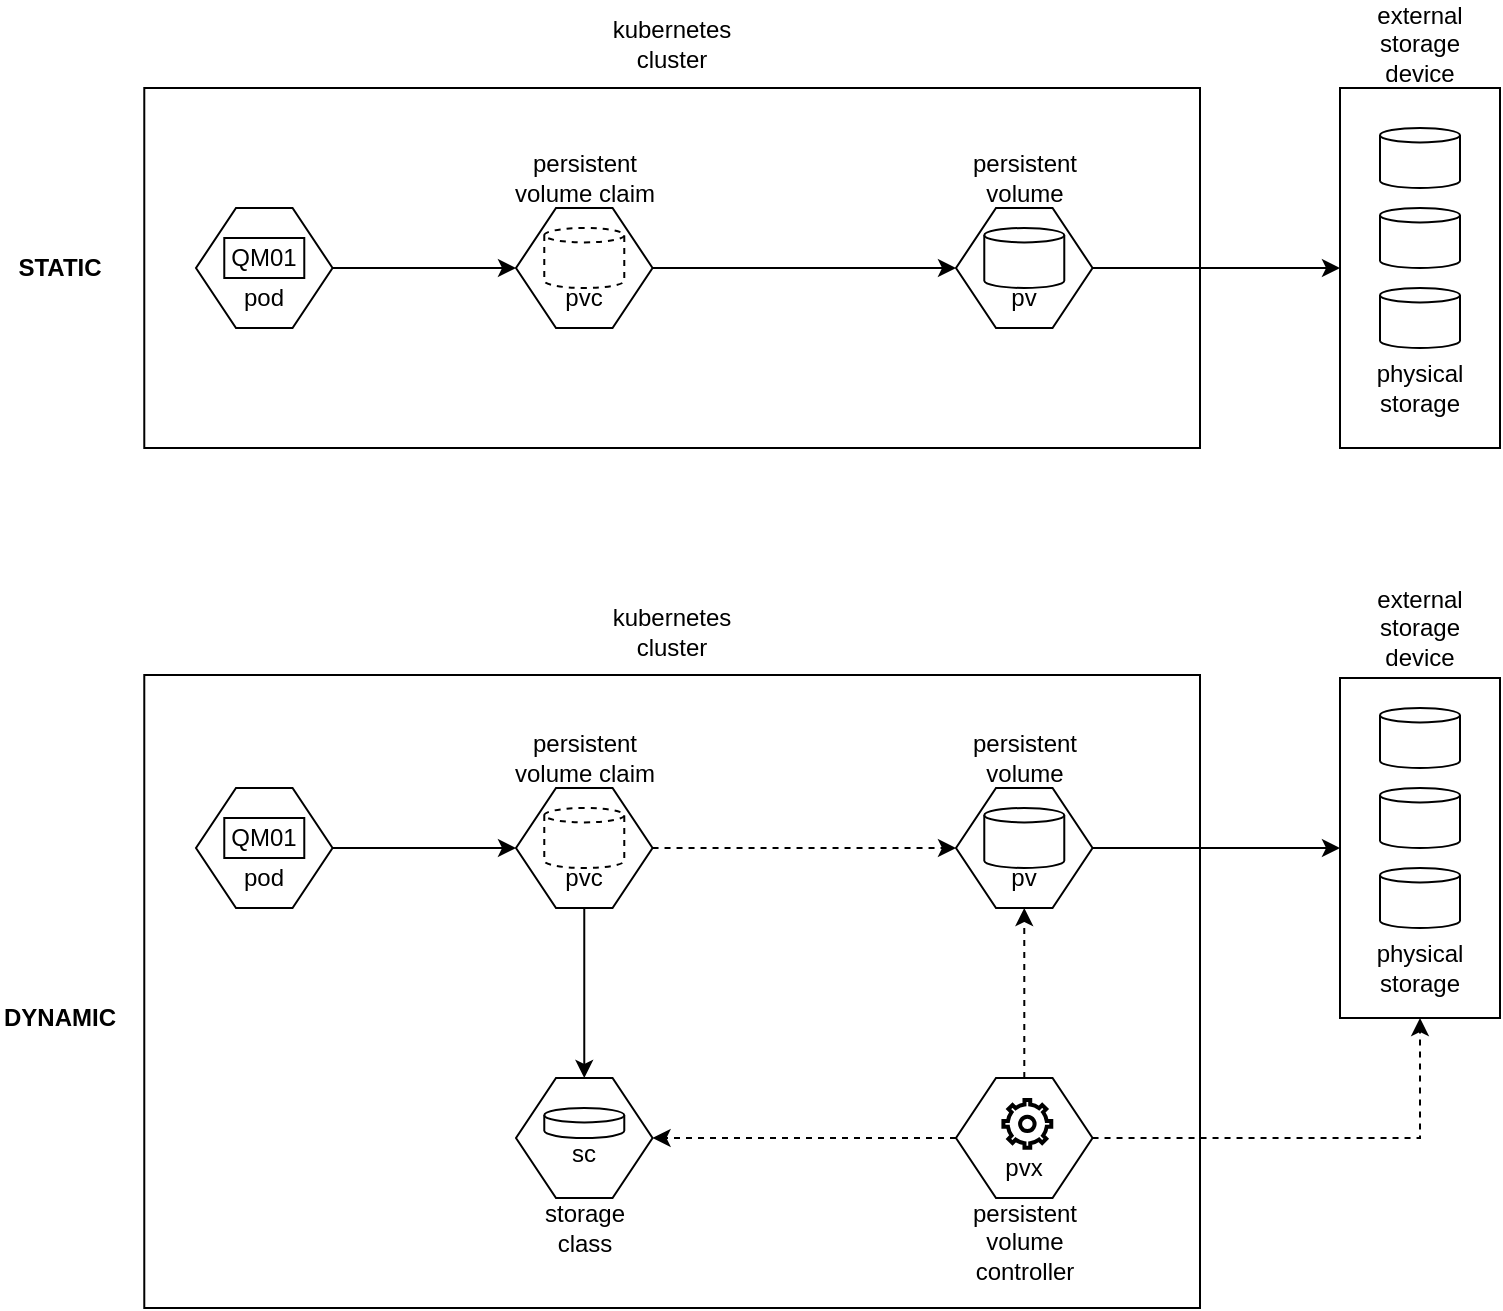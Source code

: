 <mxfile version="15.8.7" type="device"><diagram id="1-U7nmGfS2WL6KFu9o9n" name="Page-1"><mxGraphModel dx="1426" dy="905" grid="1" gridSize="10" guides="1" tooltips="1" connect="1" arrows="1" fold="1" page="1" pageScale="1" pageWidth="827" pageHeight="1169" math="0" shadow="0"><root><mxCell id="0"/><mxCell id="1" parent="0"/><mxCell id="CorxCFKLQNHQI7G85SLE-58" value="" style="rounded=0;whiteSpace=wrap;html=1;strokeColor=#000000;fillColor=none;" vertex="1" parent="1"><mxGeometry x="111.14" y="77" width="527.86" height="180" as="geometry"/></mxCell><mxCell id="CorxCFKLQNHQI7G85SLE-21" style="edgeStyle=orthogonalEdgeStyle;rounded=0;orthogonalLoop=1;jettySize=auto;html=1;entryX=0;entryY=0.5;entryDx=0;entryDy=0;" edge="1" parent="1" source="CorxCFKLQNHQI7G85SLE-2" target="CorxCFKLQNHQI7G85SLE-4"><mxGeometry relative="1" as="geometry"/></mxCell><mxCell id="CorxCFKLQNHQI7G85SLE-2" value="&lt;br&gt;&lt;br&gt;pod" style="shape=hexagon;perimeter=hexagonPerimeter2;whiteSpace=wrap;html=1;fixedSize=1;" vertex="1" parent="1"><mxGeometry x="137" y="137" width="68.27" height="60" as="geometry"/></mxCell><mxCell id="CorxCFKLQNHQI7G85SLE-22" style="edgeStyle=orthogonalEdgeStyle;rounded=0;orthogonalLoop=1;jettySize=auto;html=1;entryX=0;entryY=0.5;entryDx=0;entryDy=0;" edge="1" parent="1" source="CorxCFKLQNHQI7G85SLE-4" target="CorxCFKLQNHQI7G85SLE-6"><mxGeometry relative="1" as="geometry"/></mxCell><mxCell id="CorxCFKLQNHQI7G85SLE-4" value="&lt;br&gt;&lt;br&gt;pvc" style="shape=hexagon;perimeter=hexagonPerimeter2;whiteSpace=wrap;html=1;fixedSize=1;" vertex="1" parent="1"><mxGeometry x="297" y="137" width="68.27" height="60" as="geometry"/></mxCell><mxCell id="CorxCFKLQNHQI7G85SLE-5" value="" style="shape=cylinder3;whiteSpace=wrap;html=1;boundedLbl=1;backgroundOutline=1;size=3.6;dashed=1;" vertex="1" parent="1"><mxGeometry x="311.14" y="147" width="40" height="30" as="geometry"/></mxCell><mxCell id="CorxCFKLQNHQI7G85SLE-23" style="edgeStyle=orthogonalEdgeStyle;rounded=0;orthogonalLoop=1;jettySize=auto;html=1;entryX=0;entryY=0.5;entryDx=0;entryDy=0;" edge="1" parent="1" source="CorxCFKLQNHQI7G85SLE-6" target="CorxCFKLQNHQI7G85SLE-45"><mxGeometry relative="1" as="geometry"><mxPoint x="669" y="167" as="targetPoint"/></mxGeometry></mxCell><mxCell id="CorxCFKLQNHQI7G85SLE-6" value="&lt;br&gt;&lt;br&gt;pv" style="shape=hexagon;perimeter=hexagonPerimeter2;whiteSpace=wrap;html=1;fixedSize=1;" vertex="1" parent="1"><mxGeometry x="517" y="137" width="68.27" height="60" as="geometry"/></mxCell><mxCell id="CorxCFKLQNHQI7G85SLE-7" value="" style="shape=cylinder3;whiteSpace=wrap;html=1;boundedLbl=1;backgroundOutline=1;size=3.6;" vertex="1" parent="1"><mxGeometry x="531.14" y="147" width="40" height="30" as="geometry"/></mxCell><mxCell id="CorxCFKLQNHQI7G85SLE-40" style="edgeStyle=orthogonalEdgeStyle;rounded=0;orthogonalLoop=1;jettySize=auto;html=1;entryX=1;entryY=0.5;entryDx=0;entryDy=0;dashed=1;" edge="1" parent="1" source="CorxCFKLQNHQI7G85SLE-8" target="CorxCFKLQNHQI7G85SLE-11"><mxGeometry relative="1" as="geometry"/></mxCell><mxCell id="CorxCFKLQNHQI7G85SLE-41" style="edgeStyle=orthogonalEdgeStyle;rounded=0;orthogonalLoop=1;jettySize=auto;html=1;entryX=0.5;entryY=1;entryDx=0;entryDy=0;dashed=1;" edge="1" parent="1" source="CorxCFKLQNHQI7G85SLE-8" target="CorxCFKLQNHQI7G85SLE-31"><mxGeometry relative="1" as="geometry"/></mxCell><mxCell id="CorxCFKLQNHQI7G85SLE-43" style="edgeStyle=orthogonalEdgeStyle;rounded=0;orthogonalLoop=1;jettySize=auto;html=1;entryX=0.5;entryY=1;entryDx=0;entryDy=0;dashed=1;endArrow=classic;endFill=1;" edge="1" parent="1" source="CorxCFKLQNHQI7G85SLE-8" target="CorxCFKLQNHQI7G85SLE-33"><mxGeometry relative="1" as="geometry"/></mxCell><mxCell id="CorxCFKLQNHQI7G85SLE-8" value="&lt;br&gt;&lt;br&gt;pvx" style="shape=hexagon;perimeter=hexagonPerimeter2;whiteSpace=wrap;html=1;fixedSize=1;" vertex="1" parent="1"><mxGeometry x="517" y="572" width="68.27" height="60" as="geometry"/></mxCell><mxCell id="CorxCFKLQNHQI7G85SLE-9" value="" style="html=1;verticalLabelPosition=bottom;align=center;labelBackgroundColor=#ffffff;verticalAlign=top;strokeWidth=2;strokeColor=#000000;shadow=0;dashed=0;shape=mxgraph.ios7.icons.settings;" vertex="1" parent="1"><mxGeometry x="540.71" y="583" width="23.93" height="23.93" as="geometry"/></mxCell><mxCell id="CorxCFKLQNHQI7G85SLE-11" value="&lt;br&gt;sc" style="shape=hexagon;perimeter=hexagonPerimeter2;whiteSpace=wrap;html=1;fixedSize=1;" vertex="1" parent="1"><mxGeometry x="297" y="572" width="68.27" height="60" as="geometry"/></mxCell><mxCell id="CorxCFKLQNHQI7G85SLE-12" value="" style="shape=cylinder3;whiteSpace=wrap;html=1;boundedLbl=1;backgroundOutline=1;size=3.6;" vertex="1" parent="1"><mxGeometry x="311.14" y="587" width="40" height="15" as="geometry"/></mxCell><mxCell id="CorxCFKLQNHQI7G85SLE-20" value="QM01" style="rounded=0;whiteSpace=wrap;html=1;strokeColor=#000000;" vertex="1" parent="1"><mxGeometry x="151.14" y="152" width="40" height="20" as="geometry"/></mxCell><mxCell id="CorxCFKLQNHQI7G85SLE-24" value="STATIC" style="text;html=1;strokeColor=none;fillColor=none;align=center;verticalAlign=middle;whiteSpace=wrap;rounded=0;fontStyle=1" vertex="1" parent="1"><mxGeometry x="39" y="152" width="60" height="30" as="geometry"/></mxCell><mxCell id="CorxCFKLQNHQI7G85SLE-25" style="edgeStyle=orthogonalEdgeStyle;rounded=0;orthogonalLoop=1;jettySize=auto;html=1;entryX=0;entryY=0.5;entryDx=0;entryDy=0;" edge="1" source="CorxCFKLQNHQI7G85SLE-26" target="CorxCFKLQNHQI7G85SLE-28" parent="1"><mxGeometry relative="1" as="geometry"/></mxCell><mxCell id="CorxCFKLQNHQI7G85SLE-26" value="&lt;br&gt;&lt;br&gt;pod" style="shape=hexagon;perimeter=hexagonPerimeter2;whiteSpace=wrap;html=1;fixedSize=1;" vertex="1" parent="1"><mxGeometry x="137" y="427" width="68.27" height="60" as="geometry"/></mxCell><mxCell id="CorxCFKLQNHQI7G85SLE-27" style="edgeStyle=orthogonalEdgeStyle;rounded=0;orthogonalLoop=1;jettySize=auto;html=1;" edge="1" source="CorxCFKLQNHQI7G85SLE-28" target="CorxCFKLQNHQI7G85SLE-11" parent="1"><mxGeometry relative="1" as="geometry"/></mxCell><mxCell id="CorxCFKLQNHQI7G85SLE-42" style="edgeStyle=orthogonalEdgeStyle;rounded=0;orthogonalLoop=1;jettySize=auto;html=1;entryX=0;entryY=0.5;entryDx=0;entryDy=0;dashed=1;endArrow=classic;endFill=1;" edge="1" parent="1" source="CorxCFKLQNHQI7G85SLE-28" target="CorxCFKLQNHQI7G85SLE-31"><mxGeometry relative="1" as="geometry"/></mxCell><mxCell id="CorxCFKLQNHQI7G85SLE-28" value="&lt;br&gt;&lt;br&gt;pvc" style="shape=hexagon;perimeter=hexagonPerimeter2;whiteSpace=wrap;html=1;fixedSize=1;" vertex="1" parent="1"><mxGeometry x="297" y="427" width="68.27" height="60" as="geometry"/></mxCell><mxCell id="CorxCFKLQNHQI7G85SLE-29" value="" style="shape=cylinder3;whiteSpace=wrap;html=1;boundedLbl=1;backgroundOutline=1;size=3.6;dashed=1;" vertex="1" parent="1"><mxGeometry x="311.14" y="437" width="40" height="30" as="geometry"/></mxCell><mxCell id="CorxCFKLQNHQI7G85SLE-30" style="edgeStyle=orthogonalEdgeStyle;rounded=0;orthogonalLoop=1;jettySize=auto;html=1;entryX=0;entryY=0.5;entryDx=0;entryDy=0;" edge="1" source="CorxCFKLQNHQI7G85SLE-31" target="CorxCFKLQNHQI7G85SLE-33" parent="1"><mxGeometry relative="1" as="geometry"/></mxCell><mxCell id="CorxCFKLQNHQI7G85SLE-31" value="&lt;br&gt;&lt;br&gt;pv" style="shape=hexagon;perimeter=hexagonPerimeter2;whiteSpace=wrap;html=1;fixedSize=1;" vertex="1" parent="1"><mxGeometry x="517" y="427" width="68.27" height="60" as="geometry"/></mxCell><mxCell id="CorxCFKLQNHQI7G85SLE-32" value="" style="shape=cylinder3;whiteSpace=wrap;html=1;boundedLbl=1;backgroundOutline=1;size=3.6;" vertex="1" parent="1"><mxGeometry x="531.14" y="437" width="40" height="30" as="geometry"/></mxCell><mxCell id="CorxCFKLQNHQI7G85SLE-33" value="" style="rounded=0;whiteSpace=wrap;html=1;strokeColor=#000000;" vertex="1" parent="1"><mxGeometry x="709" y="372" width="80" height="170" as="geometry"/></mxCell><mxCell id="CorxCFKLQNHQI7G85SLE-34" value="" style="shape=cylinder3;whiteSpace=wrap;html=1;boundedLbl=1;backgroundOutline=1;size=3.6;" vertex="1" parent="1"><mxGeometry x="729" y="387" width="40" height="30" as="geometry"/></mxCell><mxCell id="CorxCFKLQNHQI7G85SLE-35" value="" style="shape=cylinder3;whiteSpace=wrap;html=1;boundedLbl=1;backgroundOutline=1;size=3.6;" vertex="1" parent="1"><mxGeometry x="729" y="427" width="40" height="30" as="geometry"/></mxCell><mxCell id="CorxCFKLQNHQI7G85SLE-36" value="" style="shape=cylinder3;whiteSpace=wrap;html=1;boundedLbl=1;backgroundOutline=1;size=3.6;" vertex="1" parent="1"><mxGeometry x="729" y="467" width="40" height="30" as="geometry"/></mxCell><mxCell id="CorxCFKLQNHQI7G85SLE-37" value="external storage&lt;br&gt;device" style="text;html=1;strokeColor=none;fillColor=none;align=center;verticalAlign=middle;whiteSpace=wrap;rounded=0;" vertex="1" parent="1"><mxGeometry x="719" y="332" width="60" height="30" as="geometry"/></mxCell><mxCell id="CorxCFKLQNHQI7G85SLE-38" value="QM01" style="rounded=0;whiteSpace=wrap;html=1;strokeColor=#000000;" vertex="1" parent="1"><mxGeometry x="151.14" y="442" width="40" height="20" as="geometry"/></mxCell><mxCell id="CorxCFKLQNHQI7G85SLE-39" value="DYNAMIC" style="text;html=1;strokeColor=none;fillColor=none;align=center;verticalAlign=middle;whiteSpace=wrap;rounded=0;fontStyle=1" vertex="1" parent="1"><mxGeometry x="39" y="527" width="60" height="30" as="geometry"/></mxCell><mxCell id="CorxCFKLQNHQI7G85SLE-44" value="physical storage" style="text;html=1;strokeColor=none;fillColor=none;align=center;verticalAlign=middle;whiteSpace=wrap;rounded=0;" vertex="1" parent="1"><mxGeometry x="719" y="502" width="60" height="30" as="geometry"/></mxCell><mxCell id="CorxCFKLQNHQI7G85SLE-45" value="" style="rounded=0;whiteSpace=wrap;html=1;strokeColor=#000000;" vertex="1" parent="1"><mxGeometry x="709" y="77" width="80" height="180" as="geometry"/></mxCell><mxCell id="CorxCFKLQNHQI7G85SLE-46" value="" style="shape=cylinder3;whiteSpace=wrap;html=1;boundedLbl=1;backgroundOutline=1;size=3.6;" vertex="1" parent="1"><mxGeometry x="729" y="97" width="40" height="30" as="geometry"/></mxCell><mxCell id="CorxCFKLQNHQI7G85SLE-47" value="" style="shape=cylinder3;whiteSpace=wrap;html=1;boundedLbl=1;backgroundOutline=1;size=3.6;" vertex="1" parent="1"><mxGeometry x="729" y="137" width="40" height="30" as="geometry"/></mxCell><mxCell id="CorxCFKLQNHQI7G85SLE-48" value="" style="shape=cylinder3;whiteSpace=wrap;html=1;boundedLbl=1;backgroundOutline=1;size=3.6;" vertex="1" parent="1"><mxGeometry x="729" y="177" width="40" height="30" as="geometry"/></mxCell><mxCell id="CorxCFKLQNHQI7G85SLE-49" value="external storage&lt;br&gt;device" style="text;html=1;strokeColor=none;fillColor=none;align=center;verticalAlign=middle;whiteSpace=wrap;rounded=0;" vertex="1" parent="1"><mxGeometry x="719" y="40" width="60" height="30" as="geometry"/></mxCell><mxCell id="CorxCFKLQNHQI7G85SLE-50" value="physical storage" style="text;html=1;strokeColor=none;fillColor=none;align=center;verticalAlign=middle;whiteSpace=wrap;rounded=0;" vertex="1" parent="1"><mxGeometry x="719" y="212" width="60" height="30" as="geometry"/></mxCell><mxCell id="CorxCFKLQNHQI7G85SLE-52" value="persistent volume claim" style="text;html=1;strokeColor=none;fillColor=none;align=center;verticalAlign=middle;whiteSpace=wrap;rounded=0;" vertex="1" parent="1"><mxGeometry x="287.74" y="397" width="86.79" height="30" as="geometry"/></mxCell><mxCell id="CorxCFKLQNHQI7G85SLE-53" value="persistent volume" style="text;html=1;strokeColor=none;fillColor=none;align=center;verticalAlign=middle;whiteSpace=wrap;rounded=0;" vertex="1" parent="1"><mxGeometry x="507.75" y="397" width="86.79" height="30" as="geometry"/></mxCell><mxCell id="CorxCFKLQNHQI7G85SLE-54" value="storage&lt;br&gt;class" style="text;html=1;strokeColor=none;fillColor=none;align=center;verticalAlign=middle;whiteSpace=wrap;rounded=0;" vertex="1" parent="1"><mxGeometry x="287.75" y="632" width="86.79" height="30" as="geometry"/></mxCell><mxCell id="CorxCFKLQNHQI7G85SLE-55" value="persistent&lt;br&gt;volume&lt;br&gt;controller" style="text;html=1;strokeColor=none;fillColor=none;align=center;verticalAlign=middle;whiteSpace=wrap;rounded=0;" vertex="1" parent="1"><mxGeometry x="507.75" y="639" width="86.79" height="30" as="geometry"/></mxCell><mxCell id="CorxCFKLQNHQI7G85SLE-56" value="persistent volume claim" style="text;html=1;strokeColor=none;fillColor=none;align=center;verticalAlign=middle;whiteSpace=wrap;rounded=0;" vertex="1" parent="1"><mxGeometry x="287.75" y="107" width="86.79" height="30" as="geometry"/></mxCell><mxCell id="CorxCFKLQNHQI7G85SLE-57" value="persistent volume" style="text;html=1;strokeColor=none;fillColor=none;align=center;verticalAlign=middle;whiteSpace=wrap;rounded=0;" vertex="1" parent="1"><mxGeometry x="507.76" y="107" width="86.79" height="30" as="geometry"/></mxCell><mxCell id="CorxCFKLQNHQI7G85SLE-59" value="kubernetes&lt;br&gt;cluster" style="text;html=1;strokeColor=none;fillColor=none;align=center;verticalAlign=middle;whiteSpace=wrap;rounded=0;" vertex="1" parent="1"><mxGeometry x="345.07" y="40" width="60" height="30" as="geometry"/></mxCell><mxCell id="CorxCFKLQNHQI7G85SLE-60" value="" style="rounded=0;whiteSpace=wrap;html=1;strokeColor=#000000;fillColor=none;" vertex="1" parent="1"><mxGeometry x="111.14" y="370.5" width="527.86" height="316.5" as="geometry"/></mxCell><mxCell id="CorxCFKLQNHQI7G85SLE-61" value="kubernetes&lt;br&gt;cluster" style="text;html=1;strokeColor=none;fillColor=none;align=center;verticalAlign=middle;whiteSpace=wrap;rounded=0;" vertex="1" parent="1"><mxGeometry x="345.07" y="333.5" width="60" height="30" as="geometry"/></mxCell></root></mxGraphModel></diagram></mxfile>
